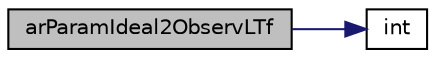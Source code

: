digraph "arParamIdeal2ObservLTf"
{
 // INTERACTIVE_SVG=YES
  edge [fontname="Helvetica",fontsize="10",labelfontname="Helvetica",labelfontsize="10"];
  node [fontname="Helvetica",fontsize="10",shape=record];
  rankdir="LR";
  Node1 [label="arParamIdeal2ObservLTf",height=0.2,width=0.4,color="black", fillcolor="grey75", style="filled", fontcolor="black"];
  Node1 -> Node2 [color="midnightblue",fontsize="10",style="solid",fontname="Helvetica"];
  Node2 [label="int",height=0.2,width=0.4,color="black", fillcolor="white", style="filled",URL="$ioapi_8h.html#ae6fba972269dd045c8bb54bb5f6ead83"];
}
